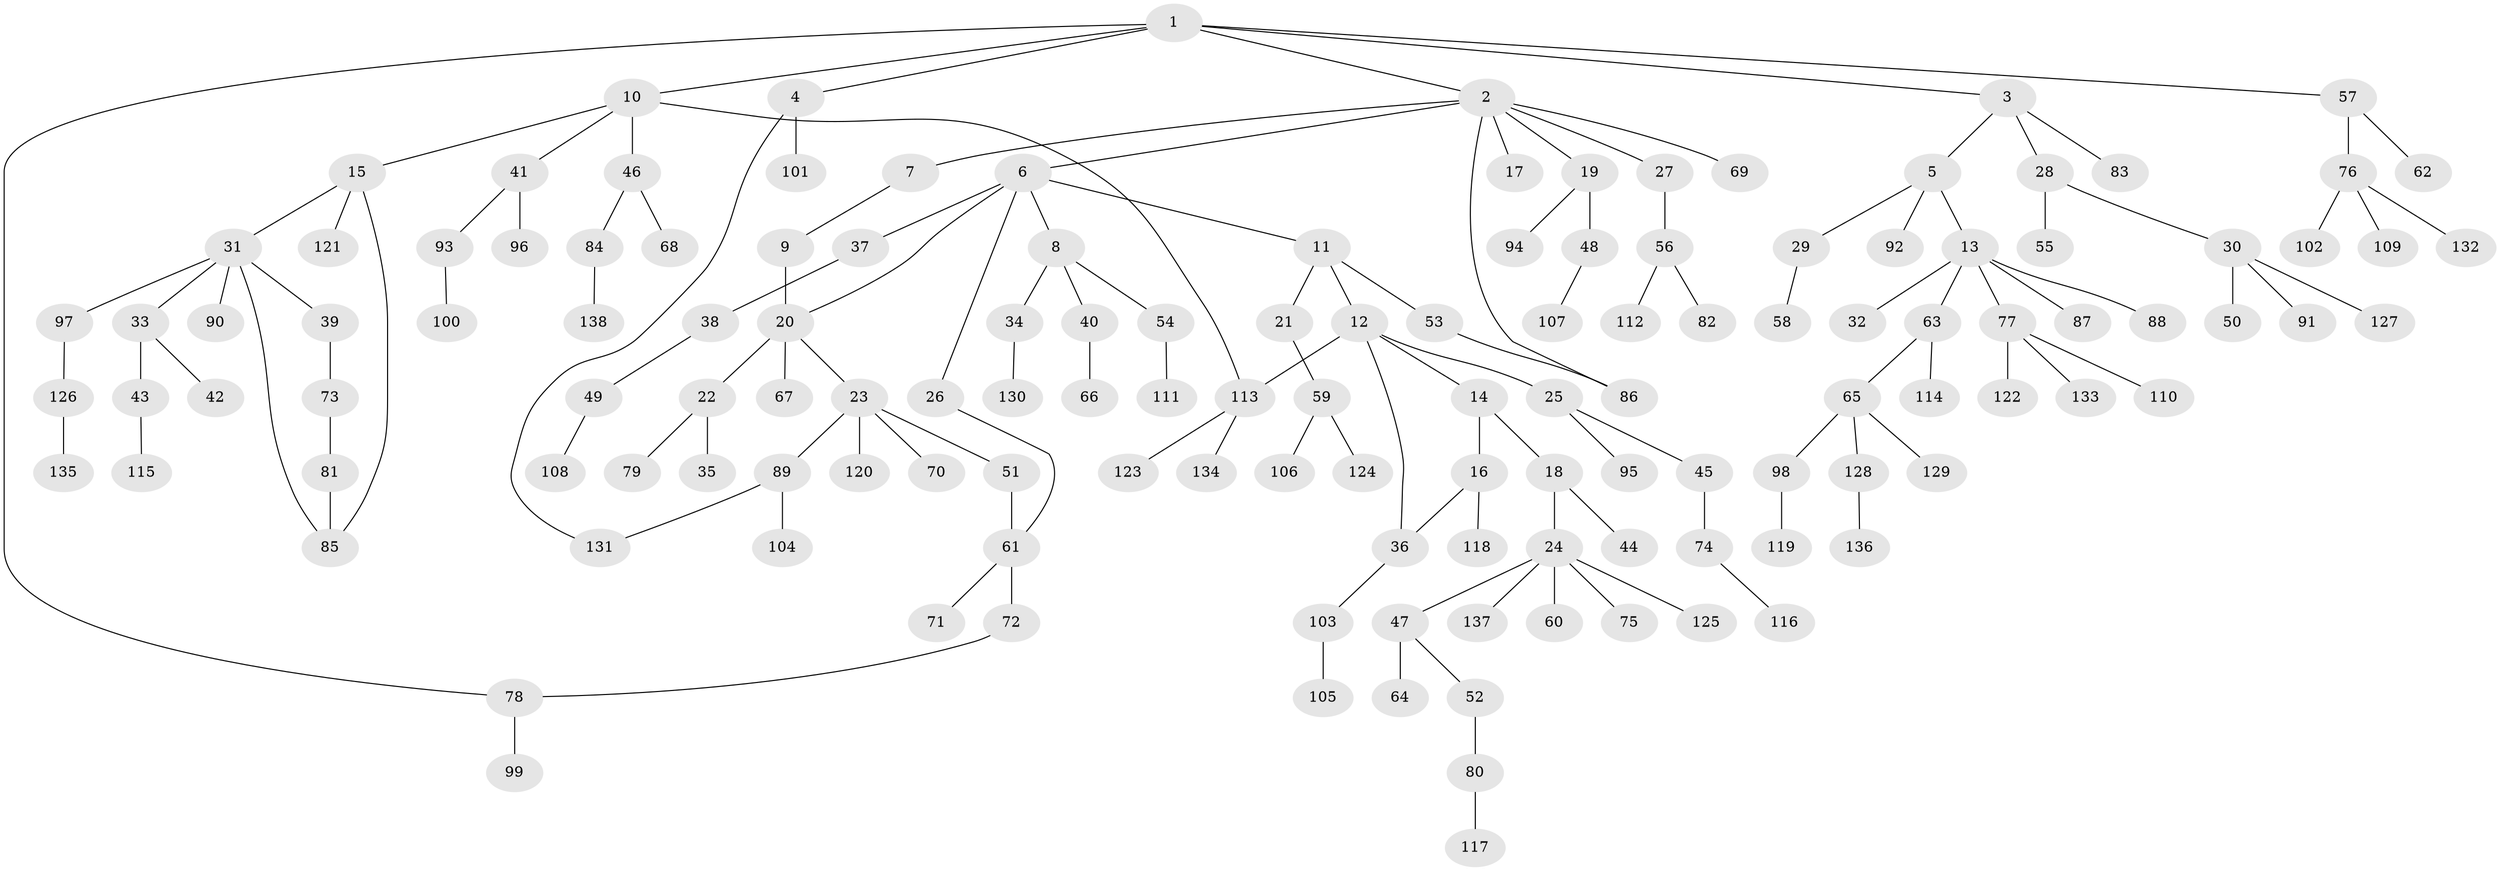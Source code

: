 // Generated by graph-tools (version 1.1) at 2025/49/03/09/25 03:49:15]
// undirected, 138 vertices, 146 edges
graph export_dot {
graph [start="1"]
  node [color=gray90,style=filled];
  1;
  2;
  3;
  4;
  5;
  6;
  7;
  8;
  9;
  10;
  11;
  12;
  13;
  14;
  15;
  16;
  17;
  18;
  19;
  20;
  21;
  22;
  23;
  24;
  25;
  26;
  27;
  28;
  29;
  30;
  31;
  32;
  33;
  34;
  35;
  36;
  37;
  38;
  39;
  40;
  41;
  42;
  43;
  44;
  45;
  46;
  47;
  48;
  49;
  50;
  51;
  52;
  53;
  54;
  55;
  56;
  57;
  58;
  59;
  60;
  61;
  62;
  63;
  64;
  65;
  66;
  67;
  68;
  69;
  70;
  71;
  72;
  73;
  74;
  75;
  76;
  77;
  78;
  79;
  80;
  81;
  82;
  83;
  84;
  85;
  86;
  87;
  88;
  89;
  90;
  91;
  92;
  93;
  94;
  95;
  96;
  97;
  98;
  99;
  100;
  101;
  102;
  103;
  104;
  105;
  106;
  107;
  108;
  109;
  110;
  111;
  112;
  113;
  114;
  115;
  116;
  117;
  118;
  119;
  120;
  121;
  122;
  123;
  124;
  125;
  126;
  127;
  128;
  129;
  130;
  131;
  132;
  133;
  134;
  135;
  136;
  137;
  138;
  1 -- 2;
  1 -- 3;
  1 -- 4;
  1 -- 10;
  1 -- 57;
  1 -- 78;
  2 -- 6;
  2 -- 7;
  2 -- 17;
  2 -- 19;
  2 -- 27;
  2 -- 69;
  2 -- 86;
  3 -- 5;
  3 -- 28;
  3 -- 83;
  4 -- 101;
  4 -- 131;
  5 -- 13;
  5 -- 29;
  5 -- 92;
  6 -- 8;
  6 -- 11;
  6 -- 20;
  6 -- 26;
  6 -- 37;
  7 -- 9;
  8 -- 34;
  8 -- 40;
  8 -- 54;
  9 -- 20;
  10 -- 15;
  10 -- 41;
  10 -- 46;
  10 -- 113;
  11 -- 12;
  11 -- 21;
  11 -- 53;
  12 -- 14;
  12 -- 25;
  12 -- 113;
  12 -- 36;
  13 -- 32;
  13 -- 63;
  13 -- 77;
  13 -- 87;
  13 -- 88;
  14 -- 16;
  14 -- 18;
  15 -- 31;
  15 -- 121;
  15 -- 85;
  16 -- 36;
  16 -- 118;
  18 -- 24;
  18 -- 44;
  19 -- 48;
  19 -- 94;
  20 -- 22;
  20 -- 23;
  20 -- 67;
  21 -- 59;
  22 -- 35;
  22 -- 79;
  23 -- 51;
  23 -- 70;
  23 -- 89;
  23 -- 120;
  24 -- 47;
  24 -- 60;
  24 -- 75;
  24 -- 125;
  24 -- 137;
  25 -- 45;
  25 -- 95;
  26 -- 61;
  27 -- 56;
  28 -- 30;
  28 -- 55;
  29 -- 58;
  30 -- 50;
  30 -- 91;
  30 -- 127;
  31 -- 33;
  31 -- 39;
  31 -- 90;
  31 -- 97;
  31 -- 85;
  33 -- 42;
  33 -- 43;
  34 -- 130;
  36 -- 103;
  37 -- 38;
  38 -- 49;
  39 -- 73;
  40 -- 66;
  41 -- 93;
  41 -- 96;
  43 -- 115;
  45 -- 74;
  46 -- 68;
  46 -- 84;
  47 -- 52;
  47 -- 64;
  48 -- 107;
  49 -- 108;
  51 -- 61;
  52 -- 80;
  53 -- 86;
  54 -- 111;
  56 -- 82;
  56 -- 112;
  57 -- 62;
  57 -- 76;
  59 -- 106;
  59 -- 124;
  61 -- 71;
  61 -- 72;
  63 -- 65;
  63 -- 114;
  65 -- 98;
  65 -- 128;
  65 -- 129;
  72 -- 78;
  73 -- 81;
  74 -- 116;
  76 -- 102;
  76 -- 109;
  76 -- 132;
  77 -- 110;
  77 -- 122;
  77 -- 133;
  78 -- 99;
  80 -- 117;
  81 -- 85;
  84 -- 138;
  89 -- 104;
  89 -- 131;
  93 -- 100;
  97 -- 126;
  98 -- 119;
  103 -- 105;
  113 -- 123;
  113 -- 134;
  126 -- 135;
  128 -- 136;
}
